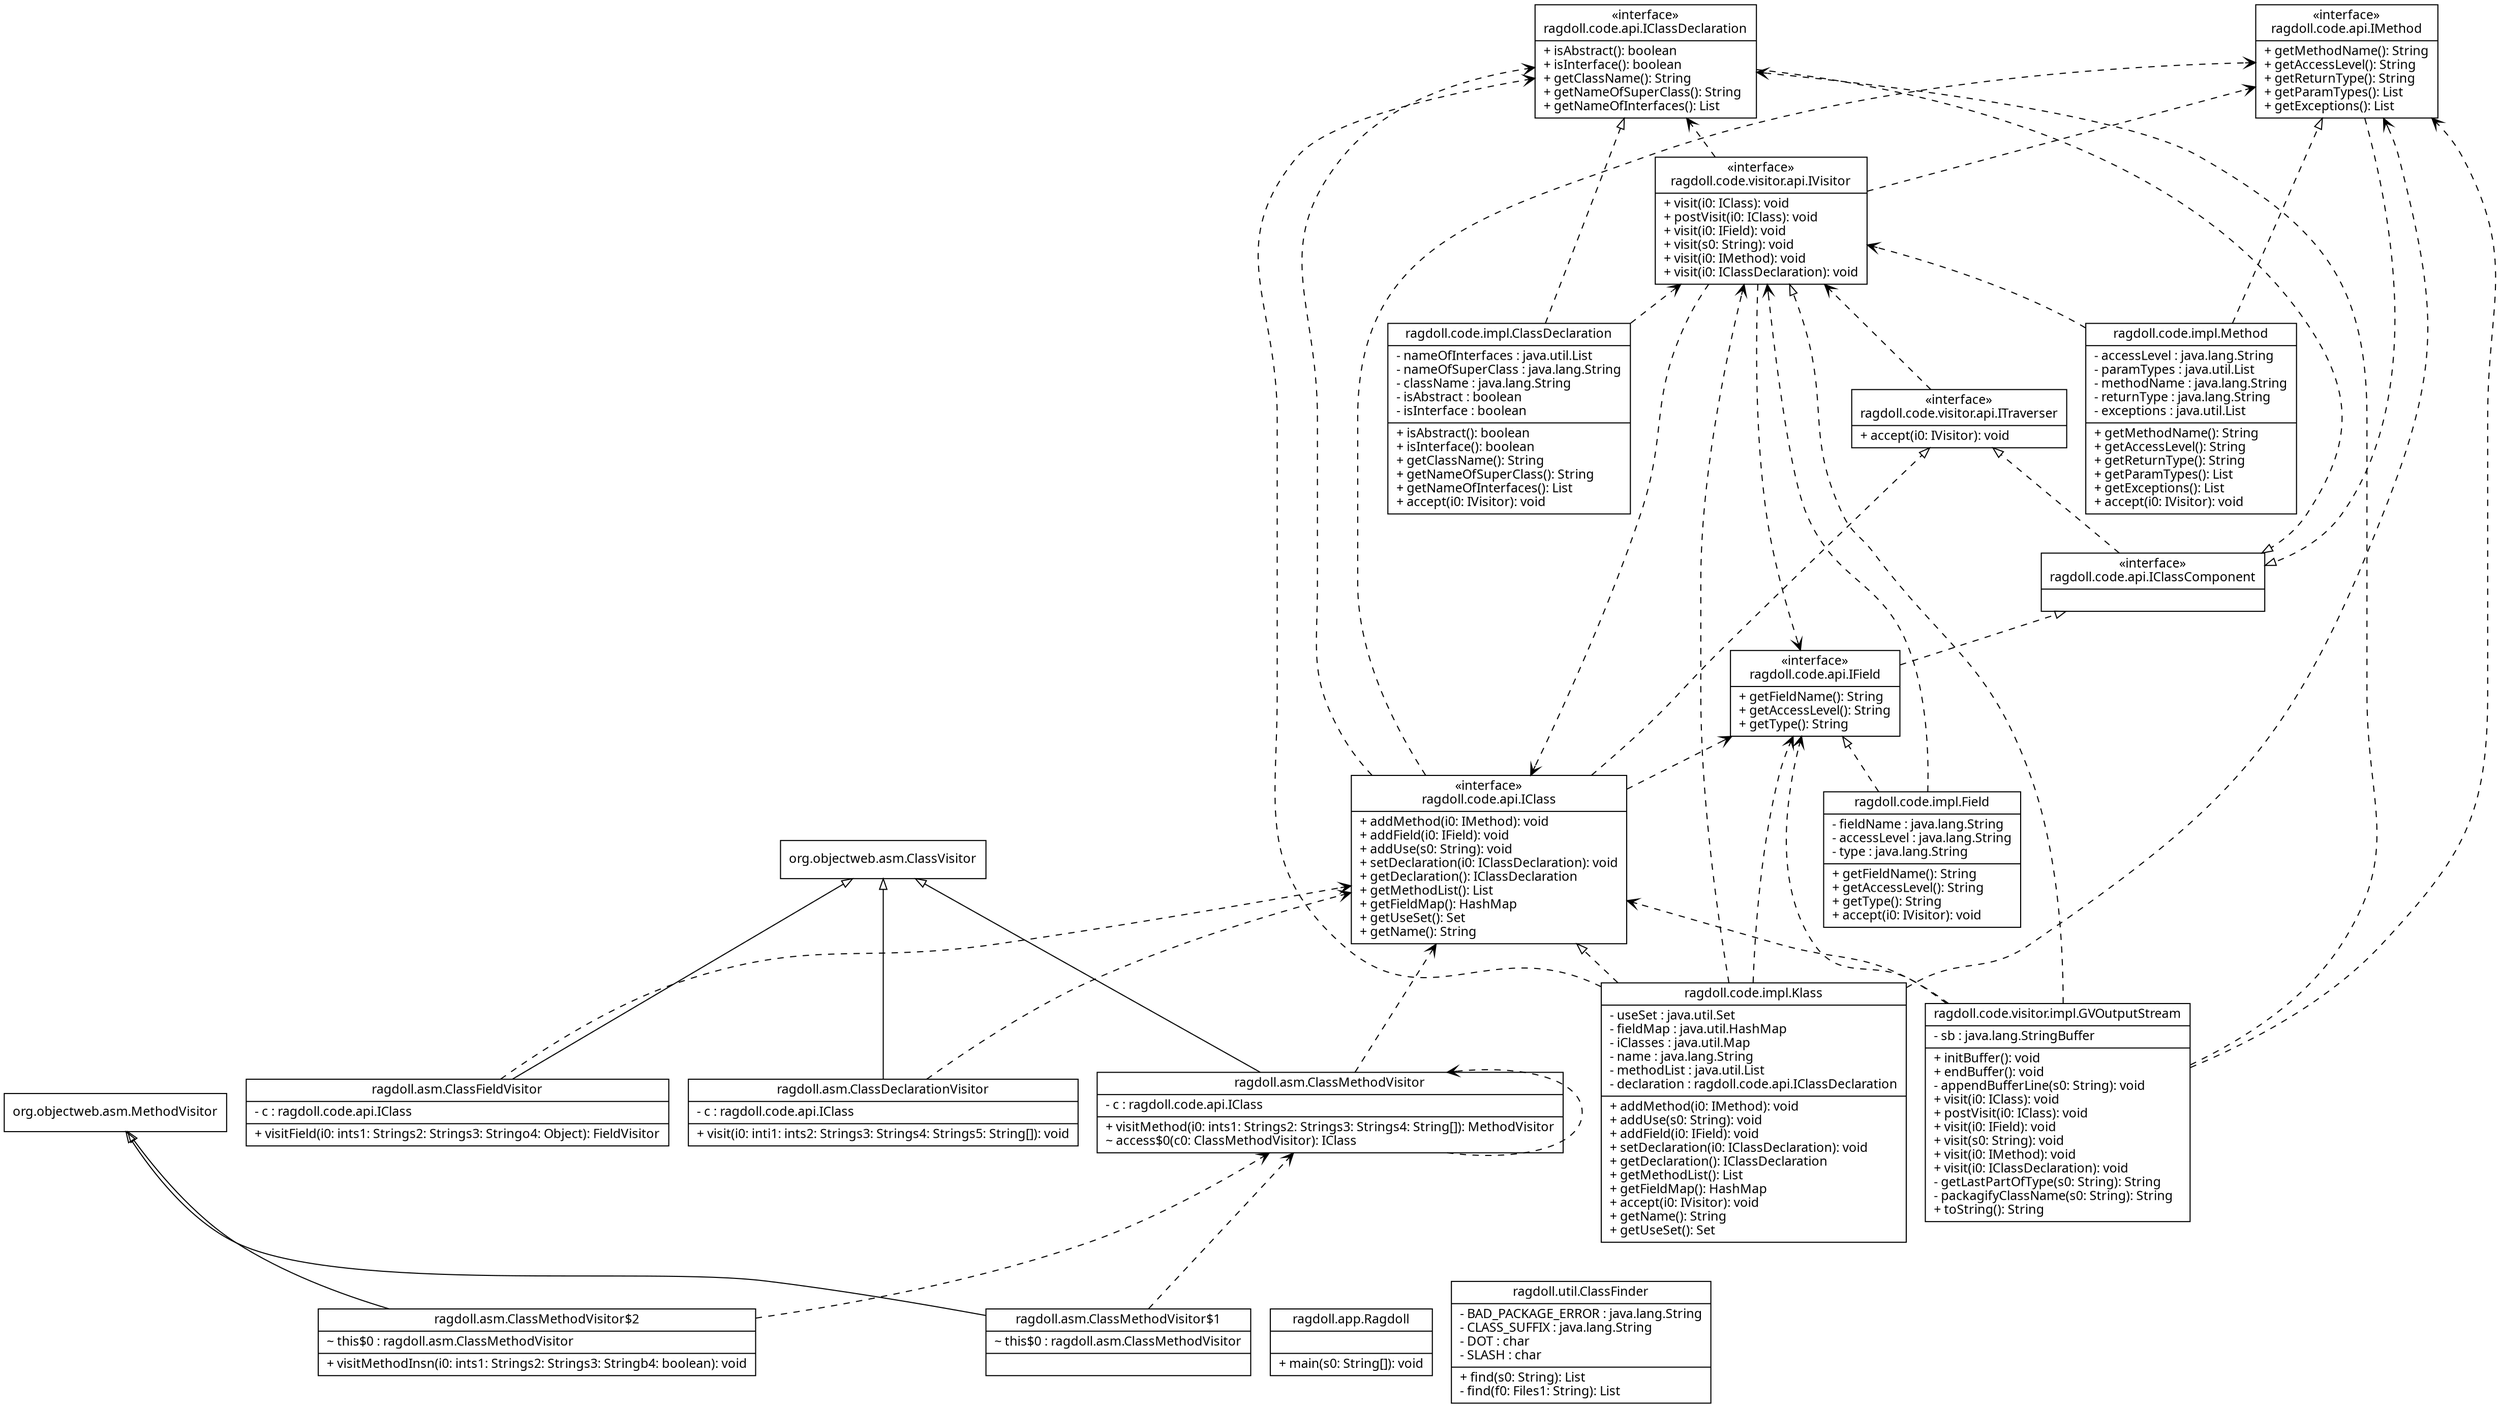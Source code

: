 digraph G {
rankdir=BT;
fontname = "Times New Roman"
fontsize = 12
node [
fontname = "Times New Roman"
fontsize = 12
shape = "record"
]
"ragdoll.asm.ClassMethodVisitor$2" [
label = "{ragdoll.asm.ClassMethodVisitor$2|~ this$0 : ragdoll.asm.ClassMethodVisitor\l|+ visitMethodInsn(i0: ints1: Strings2: Strings3: Stringb4: boolean): void\l}"
]
edge [
style = "dashed"
arrowhead = "empty"
]
edge [
style = "solid"
arrowhead = "empty"
]
"ragdoll.asm.ClassMethodVisitor$2" -> "org.objectweb.asm.MethodVisitor"
edge [
style = "dashed"
arrowhead = "vee"
]
"ragdoll.asm.ClassMethodVisitor$2" -> "ragdoll.asm.ClassMethodVisitor"
"ragdoll.asm.ClassMethodVisitor$1" [
label = "{ragdoll.asm.ClassMethodVisitor$1|~ this$0 : ragdoll.asm.ClassMethodVisitor\l|}"
]
edge [
style = "dashed"
arrowhead = "empty"
]
edge [
style = "solid"
arrowhead = "empty"
]
"ragdoll.asm.ClassMethodVisitor$1" -> "org.objectweb.asm.MethodVisitor"
edge [
style = "dashed"
arrowhead = "vee"
]
"ragdoll.asm.ClassMethodVisitor$1" -> "ragdoll.asm.ClassMethodVisitor"
"ragdoll.code.impl.Field" [
label = "{ragdoll.code.impl.Field|- fieldName : java.lang.String\l- accessLevel : java.lang.String\l- type : java.lang.String\l|+ getFieldName(): String\l+ getAccessLevel(): String\l+ getType(): String\l+ accept(i0: IVisitor): void\l}"
]
edge [
style = "dashed"
arrowhead = "empty"
]
"ragdoll.code.impl.Field" -> "ragdoll.code.api.IField"
edge [
style = "solid"
arrowhead = "empty"
]
edge [
style = "dashed"
arrowhead = "vee"
]
"ragdoll.code.impl.Field" -> "ragdoll.code.visitor.api.IVisitor"
"ragdoll.code.impl.Klass" [
label = "{ragdoll.code.impl.Klass|- useSet : java.util.Set\l- fieldMap : java.util.HashMap\l- iClasses : java.util.Map\l- name : java.lang.String\l- methodList : java.util.List\l- declaration : ragdoll.code.api.IClassDeclaration\l|+ addMethod(i0: IMethod): void\l+ addUse(s0: String): void\l+ addField(i0: IField): void\l+ setDeclaration(i0: IClassDeclaration): void\l+ getDeclaration(): IClassDeclaration\l+ getMethodList(): List\l+ getFieldMap(): HashMap\l+ accept(i0: IVisitor): void\l+ getName(): String\l+ getUseSet(): Set\l}"
]
edge [
style = "dashed"
arrowhead = "empty"
]
"ragdoll.code.impl.Klass" -> "ragdoll.code.api.IClass"
edge [
style = "solid"
arrowhead = "empty"
]
edge [
style = "dashed"
arrowhead = "vee"
]
"ragdoll.code.impl.Klass" -> "ragdoll.code.api.IField"
"ragdoll.code.impl.Klass" -> "ragdoll.code.api.IMethod"
"ragdoll.code.impl.Klass" -> "ragdoll.code.visitor.api.IVisitor"
"ragdoll.code.impl.Klass" -> "ragdoll.code.api.IClassDeclaration"
"ragdoll.app.Ragdoll" [
label = "{ragdoll.app.Ragdoll||+ main(s0: String[]): void\l}"
]
edge [
style = "dashed"
arrowhead = "empty"
]
edge [
style = "solid"
arrowhead = "empty"
]
edge [
style = "dashed"
arrowhead = "vee"
]
"ragdoll.asm.ClassMethodVisitor" [
label = "{ragdoll.asm.ClassMethodVisitor|- c : ragdoll.code.api.IClass\l|+ visitMethod(i0: ints1: Strings2: Strings3: Strings4: String[]): MethodVisitor\l~ access$0(c0: ClassMethodVisitor): IClass\l}"
]
edge [
style = "dashed"
arrowhead = "empty"
]
edge [
style = "solid"
arrowhead = "empty"
]
"ragdoll.asm.ClassMethodVisitor" -> "org.objectweb.asm.ClassVisitor"
edge [
style = "dashed"
arrowhead = "vee"
]
"ragdoll.asm.ClassMethodVisitor" -> "ragdoll.asm.ClassMethodVisitor"
"ragdoll.asm.ClassMethodVisitor" -> "ragdoll.code.api.IClass"
"ragdoll.code.impl.ClassDeclaration" [
label = "{ragdoll.code.impl.ClassDeclaration|- nameOfInterfaces : java.util.List\l- nameOfSuperClass : java.lang.String\l- className : java.lang.String\l- isAbstract : boolean\l- isInterface : boolean\l|+ isAbstract(): boolean\l+ isInterface(): boolean\l+ getClassName(): String\l+ getNameOfSuperClass(): String\l+ getNameOfInterfaces(): List\l+ accept(i0: IVisitor): void\l}"
]
edge [
style = "dashed"
arrowhead = "empty"
]
"ragdoll.code.impl.ClassDeclaration" -> "ragdoll.code.api.IClassDeclaration"
edge [
style = "solid"
arrowhead = "empty"
]
edge [
style = "dashed"
arrowhead = "vee"
]
"ragdoll.code.impl.ClassDeclaration" -> "ragdoll.code.visitor.api.IVisitor"
"ragdoll.code.visitor.api.IVisitor" [
label = "{«interface»\nragdoll.code.visitor.api.IVisitor|+ visit(i0: IClass): void\l+ postVisit(i0: IClass): void\l+ visit(i0: IField): void\l+ visit(s0: String): void\l+ visit(i0: IMethod): void\l+ visit(i0: IClassDeclaration): void\l}"
]
edge [
style = "dashed"
arrowhead = "empty"
]
edge [
style = "solid"
arrowhead = "empty"
]
edge [
style = "dashed"
arrowhead = "vee"
]
"ragdoll.code.visitor.api.IVisitor" -> "ragdoll.code.api.IField"
"ragdoll.code.visitor.api.IVisitor" -> "ragdoll.code.api.IMethod"
"ragdoll.code.visitor.api.IVisitor" -> "ragdoll.code.api.IClassDeclaration"
"ragdoll.code.visitor.api.IVisitor" -> "ragdoll.code.api.IClass"
"ragdoll.code.api.IClassComponent" [
label = "{«interface»\nragdoll.code.api.IClassComponent|}"
]
edge [
style = "dashed"
arrowhead = "empty"
]
"ragdoll.code.api.IClassComponent" -> "ragdoll.code.visitor.api.ITraverser"
edge [
style = "solid"
arrowhead = "empty"
]
edge [
style = "dashed"
arrowhead = "vee"
]
"ragdoll.code.visitor.api.ITraverser" [
label = "{«interface»\nragdoll.code.visitor.api.ITraverser|+ accept(i0: IVisitor): void\l}"
]
edge [
style = "dashed"
arrowhead = "empty"
]
edge [
style = "solid"
arrowhead = "empty"
]
edge [
style = "dashed"
arrowhead = "vee"
]
"ragdoll.code.visitor.api.ITraverser" -> "ragdoll.code.visitor.api.IVisitor"
"ragdoll.util.ClassFinder" [
label = "{ragdoll.util.ClassFinder|- BAD_PACKAGE_ERROR : java.lang.String\l- CLASS_SUFFIX : java.lang.String\l- DOT : char\l- SLASH : char\l|+ find(s0: String): List\l- find(f0: Files1: String): List\l}"
]
edge [
style = "dashed"
arrowhead = "empty"
]
edge [
style = "solid"
arrowhead = "empty"
]
edge [
style = "dashed"
arrowhead = "vee"
]
"ragdoll.asm.ClassFieldVisitor" [
label = "{ragdoll.asm.ClassFieldVisitor|- c : ragdoll.code.api.IClass\l|+ visitField(i0: ints1: Strings2: Strings3: Stringo4: Object): FieldVisitor\l}"
]
edge [
style = "dashed"
arrowhead = "empty"
]
edge [
style = "solid"
arrowhead = "empty"
]
"ragdoll.asm.ClassFieldVisitor" -> "org.objectweb.asm.ClassVisitor"
edge [
style = "dashed"
arrowhead = "vee"
]
"ragdoll.asm.ClassFieldVisitor" -> "ragdoll.code.api.IClass"
"ragdoll.code.api.IField" [
label = "{«interface»\nragdoll.code.api.IField|+ getFieldName(): String\l+ getAccessLevel(): String\l+ getType(): String\l}"
]
edge [
style = "dashed"
arrowhead = "empty"
]
"ragdoll.code.api.IField" -> "ragdoll.code.api.IClassComponent"
edge [
style = "solid"
arrowhead = "empty"
]
edge [
style = "dashed"
arrowhead = "vee"
]
"ragdoll.code.api.IMethod" [
label = "{«interface»\nragdoll.code.api.IMethod|+ getMethodName(): String\l+ getAccessLevel(): String\l+ getReturnType(): String\l+ getParamTypes(): List\l+ getExceptions(): List\l}"
]
edge [
style = "dashed"
arrowhead = "empty"
]
"ragdoll.code.api.IMethod" -> "ragdoll.code.api.IClassComponent"
edge [
style = "solid"
arrowhead = "empty"
]
edge [
style = "dashed"
arrowhead = "vee"
]
"ragdoll.code.impl.Method" [
label = "{ragdoll.code.impl.Method|- accessLevel : java.lang.String\l- paramTypes : java.util.List\l- methodName : java.lang.String\l- returnType : java.lang.String\l- exceptions : java.util.List\l|+ getMethodName(): String\l+ getAccessLevel(): String\l+ getReturnType(): String\l+ getParamTypes(): List\l+ getExceptions(): List\l+ accept(i0: IVisitor): void\l}"
]
edge [
style = "dashed"
arrowhead = "empty"
]
"ragdoll.code.impl.Method" -> "ragdoll.code.api.IMethod"
edge [
style = "solid"
arrowhead = "empty"
]
edge [
style = "dashed"
arrowhead = "vee"
]
"ragdoll.code.impl.Method" -> "ragdoll.code.visitor.api.IVisitor"
"ragdoll.code.api.IClassDeclaration" [
label = "{«interface»\nragdoll.code.api.IClassDeclaration|+ isAbstract(): boolean\l+ isInterface(): boolean\l+ getClassName(): String\l+ getNameOfSuperClass(): String\l+ getNameOfInterfaces(): List\l}"
]
edge [
style = "dashed"
arrowhead = "empty"
]
"ragdoll.code.api.IClassDeclaration" -> "ragdoll.code.api.IClassComponent"
edge [
style = "solid"
arrowhead = "empty"
]
edge [
style = "dashed"
arrowhead = "vee"
]
"ragdoll.code.api.IClass" [
label = "{«interface»\nragdoll.code.api.IClass|+ addMethod(i0: IMethod): void\l+ addField(i0: IField): void\l+ addUse(s0: String): void\l+ setDeclaration(i0: IClassDeclaration): void\l+ getDeclaration(): IClassDeclaration\l+ getMethodList(): List\l+ getFieldMap(): HashMap\l+ getUseSet(): Set\l+ getName(): String\l}"
]
edge [
style = "dashed"
arrowhead = "empty"
]
"ragdoll.code.api.IClass" -> "ragdoll.code.visitor.api.ITraverser"
edge [
style = "solid"
arrowhead = "empty"
]
edge [
style = "dashed"
arrowhead = "vee"
]
"ragdoll.code.api.IClass" -> "ragdoll.code.api.IField"
"ragdoll.code.api.IClass" -> "ragdoll.code.api.IMethod"
"ragdoll.code.api.IClass" -> "ragdoll.code.api.IClassDeclaration"
"ragdoll.code.visitor.impl.GVOutputStream" [
label = "{ragdoll.code.visitor.impl.GVOutputStream|- sb : java.lang.StringBuffer\l|+ initBuffer(): void\l+ endBuffer(): void\l- appendBufferLine(s0: String): void\l+ visit(i0: IClass): void\l+ postVisit(i0: IClass): void\l+ visit(i0: IField): void\l+ visit(s0: String): void\l+ visit(i0: IMethod): void\l+ visit(i0: IClassDeclaration): void\l- getLastPartOfType(s0: String): String\l- packagifyClassName(s0: String): String\l+ toString(): String\l}"
]
edge [
style = "dashed"
arrowhead = "empty"
]
"ragdoll.code.visitor.impl.GVOutputStream" -> "ragdoll.code.visitor.api.IVisitor"
edge [
style = "solid"
arrowhead = "empty"
]
edge [
style = "dashed"
arrowhead = "vee"
]
"ragdoll.code.visitor.impl.GVOutputStream" -> "ragdoll.code.api.IField"
"ragdoll.code.visitor.impl.GVOutputStream" -> "ragdoll.code.api.IMethod"
"ragdoll.code.visitor.impl.GVOutputStream" -> "ragdoll.code.api.IClassDeclaration"
"ragdoll.code.visitor.impl.GVOutputStream" -> "ragdoll.code.api.IClass"
"ragdoll.asm.ClassDeclarationVisitor" [
label = "{ragdoll.asm.ClassDeclarationVisitor|- c : ragdoll.code.api.IClass\l|+ visit(i0: inti1: ints2: Strings3: Strings4: Strings5: String[]): void\l}"
]
edge [
style = "dashed"
arrowhead = "empty"
]
edge [
style = "solid"
arrowhead = "empty"
]
"ragdoll.asm.ClassDeclarationVisitor" -> "org.objectweb.asm.ClassVisitor"
edge [
style = "dashed"
arrowhead = "vee"
]
"ragdoll.asm.ClassDeclarationVisitor" -> "ragdoll.code.api.IClass"
}

